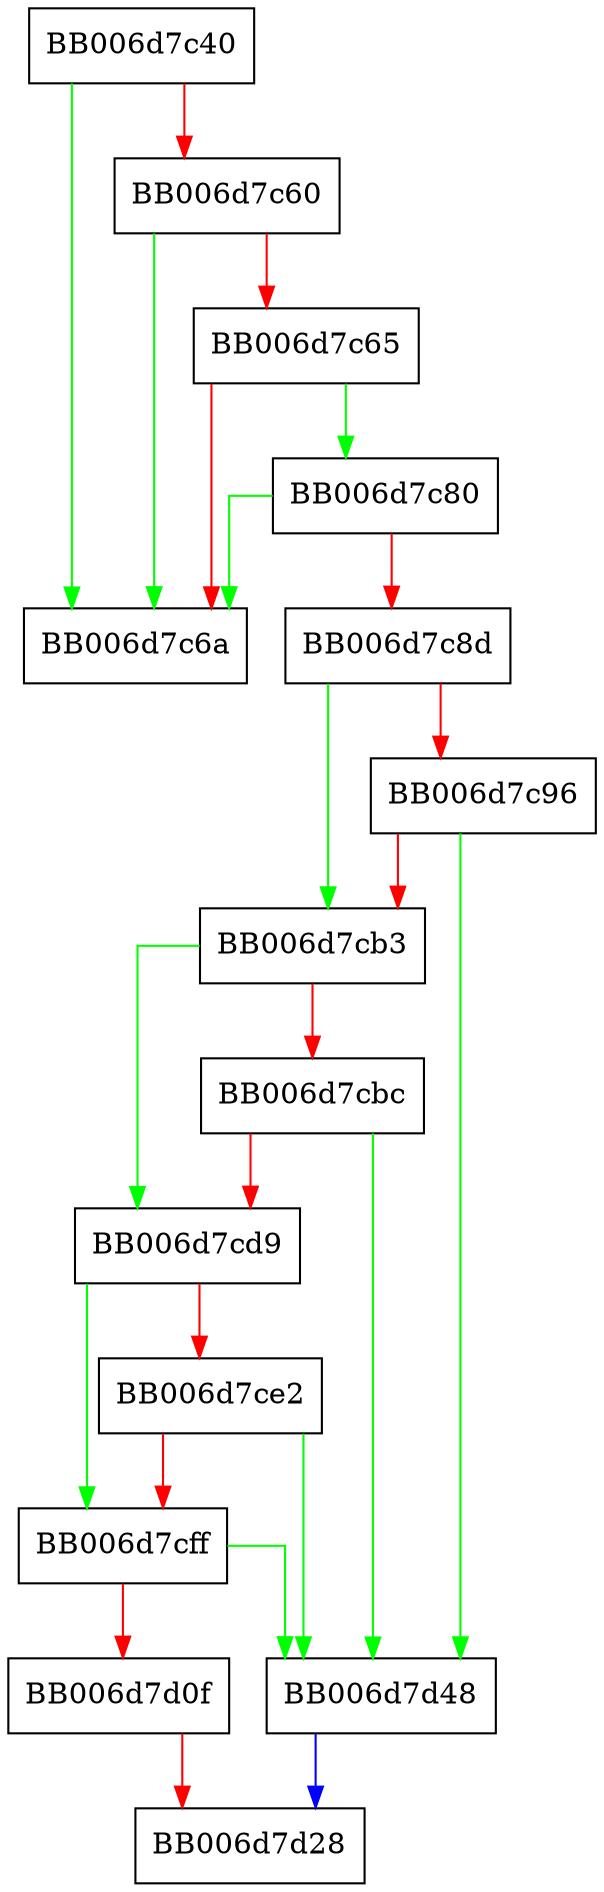 digraph mac_export {
  node [shape="box"];
  graph [splines=ortho];
  BB006d7c40 -> BB006d7c6a [color="green"];
  BB006d7c40 -> BB006d7c60 [color="red"];
  BB006d7c60 -> BB006d7c6a [color="green"];
  BB006d7c60 -> BB006d7c65 [color="red"];
  BB006d7c65 -> BB006d7c80 [color="green"];
  BB006d7c65 -> BB006d7c6a [color="red"];
  BB006d7c80 -> BB006d7c6a [color="green"];
  BB006d7c80 -> BB006d7c8d [color="red"];
  BB006d7c8d -> BB006d7cb3 [color="green"];
  BB006d7c8d -> BB006d7c96 [color="red"];
  BB006d7c96 -> BB006d7d48 [color="green"];
  BB006d7c96 -> BB006d7cb3 [color="red"];
  BB006d7cb3 -> BB006d7cd9 [color="green"];
  BB006d7cb3 -> BB006d7cbc [color="red"];
  BB006d7cbc -> BB006d7d48 [color="green"];
  BB006d7cbc -> BB006d7cd9 [color="red"];
  BB006d7cd9 -> BB006d7cff [color="green"];
  BB006d7cd9 -> BB006d7ce2 [color="red"];
  BB006d7ce2 -> BB006d7d48 [color="green"];
  BB006d7ce2 -> BB006d7cff [color="red"];
  BB006d7cff -> BB006d7d48 [color="green"];
  BB006d7cff -> BB006d7d0f [color="red"];
  BB006d7d0f -> BB006d7d28 [color="red"];
  BB006d7d48 -> BB006d7d28 [color="blue"];
}